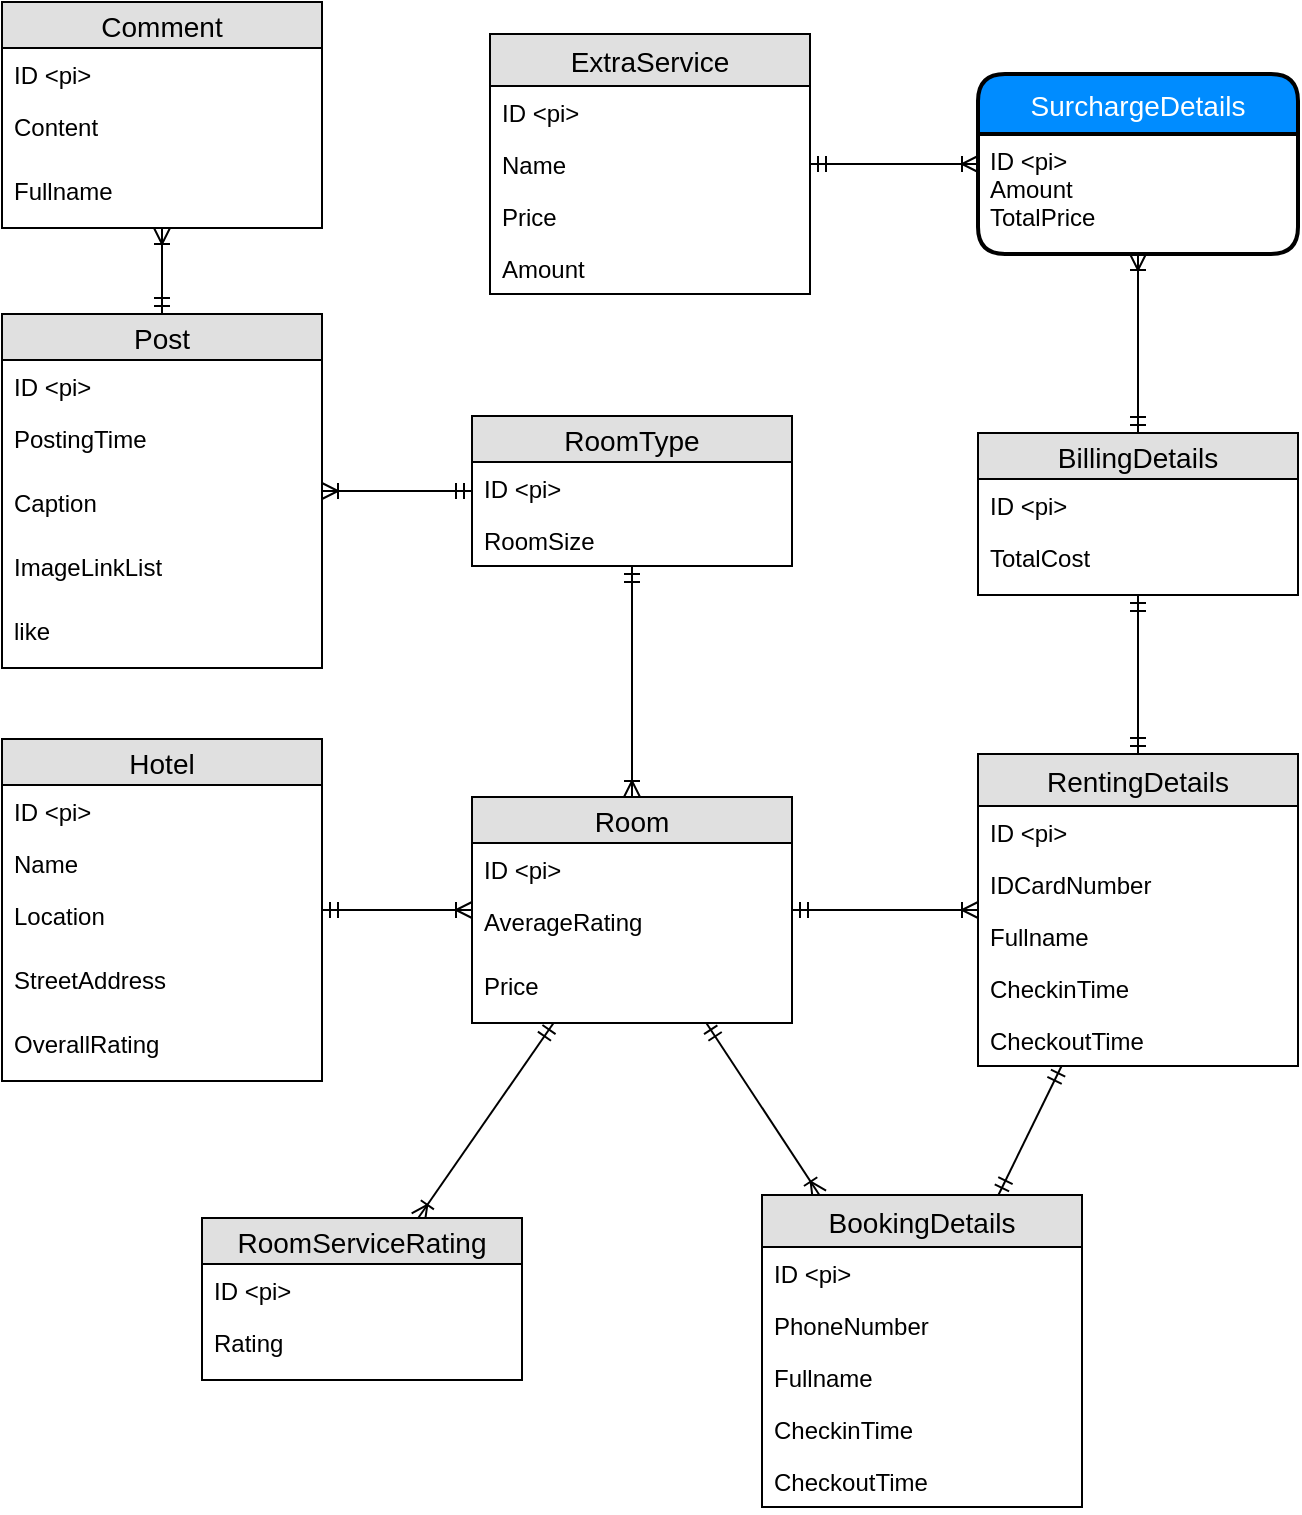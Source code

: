 <mxfile version="11.1.2" type="device"><diagram id="YQOrjujq_5rI3hVJkiRe" name="Page-1"><mxGraphModel dx="2249" dy="1884" grid="1" gridSize="10" guides="1" tooltips="1" connect="1" arrows="1" fold="1" page="1" pageScale="1" pageWidth="827" pageHeight="1169" math="0" shadow="0"><root><mxCell id="0"/><mxCell id="1" parent="0"/><mxCell id="HMpFRkQOSU1bXePTaPa--12" value="Hotel" style="swimlane;fontStyle=0;childLayout=stackLayout;horizontal=1;startSize=23;fillColor=#e0e0e0;horizontalStack=0;resizeParent=1;resizeParentMax=0;resizeLast=0;collapsible=1;marginBottom=0;swimlaneFillColor=#ffffff;align=center;fontSize=14;" parent="1" vertex="1"><mxGeometry x="-180" y="51.5" width="160" height="171" as="geometry"/></mxCell><mxCell id="HMpFRkQOSU1bXePTaPa--13" value="ID &lt;pi&gt;" style="text;strokeColor=none;fillColor=none;spacingLeft=4;spacingRight=4;overflow=hidden;rotatable=0;points=[[0,0.5],[1,0.5]];portConstraint=eastwest;fontSize=12;" parent="HMpFRkQOSU1bXePTaPa--12" vertex="1"><mxGeometry y="23" width="160" height="26" as="geometry"/></mxCell><mxCell id="HMpFRkQOSU1bXePTaPa--14" value="Name" style="text;strokeColor=none;fillColor=none;spacingLeft=4;spacingRight=4;overflow=hidden;rotatable=0;points=[[0,0.5],[1,0.5]];portConstraint=eastwest;fontSize=12;" parent="HMpFRkQOSU1bXePTaPa--12" vertex="1"><mxGeometry y="49" width="160" height="26" as="geometry"/></mxCell><mxCell id="HMpFRkQOSU1bXePTaPa--21" value="Location&#10;&#10;" style="text;strokeColor=none;fillColor=none;spacingLeft=4;spacingRight=4;overflow=hidden;rotatable=0;points=[[0,0.5],[1,0.5]];portConstraint=eastwest;fontSize=12;" parent="HMpFRkQOSU1bXePTaPa--12" vertex="1"><mxGeometry y="75" width="160" height="32" as="geometry"/></mxCell><mxCell id="HMpFRkQOSU1bXePTaPa--15" value="StreetAddress" style="text;strokeColor=none;fillColor=none;spacingLeft=4;spacingRight=4;overflow=hidden;rotatable=0;points=[[0,0.5],[1,0.5]];portConstraint=eastwest;fontSize=12;" parent="HMpFRkQOSU1bXePTaPa--12" vertex="1"><mxGeometry y="107" width="160" height="32" as="geometry"/></mxCell><mxCell id="HMpFRkQOSU1bXePTaPa--22" value="OverallRating" style="text;strokeColor=none;fillColor=none;spacingLeft=4;spacingRight=4;overflow=hidden;rotatable=0;points=[[0,0.5],[1,0.5]];portConstraint=eastwest;fontSize=12;" parent="HMpFRkQOSU1bXePTaPa--12" vertex="1"><mxGeometry y="139" width="160" height="32" as="geometry"/></mxCell><mxCell id="hRjlqVwi_vLr8v_Ms1hw-10" style="edgeStyle=orthogonalEdgeStyle;rounded=0;orthogonalLoop=1;jettySize=auto;html=1;startArrow=ERmandOne;startFill=0;endArrow=ERmandOne;endFill=0;" edge="1" parent="1" source="HMpFRkQOSU1bXePTaPa--17" target="hRjlqVwi_vLr8v_Ms1hw-1"><mxGeometry relative="1" as="geometry"/></mxCell><mxCell id="hRjlqVwi_vLr8v_Ms1hw-26" style="rounded=0;orthogonalLoop=1;jettySize=auto;html=1;startArrow=ERmandOne;startFill=0;endArrow=ERmandOne;endFill=0;" edge="1" parent="1" source="HMpFRkQOSU1bXePTaPa--17" target="hRjlqVwi_vLr8v_Ms1hw-20"><mxGeometry relative="1" as="geometry"/></mxCell><mxCell id="HMpFRkQOSU1bXePTaPa--17" value="RentingDetails" style="swimlane;fontStyle=0;childLayout=stackLayout;horizontal=1;startSize=26;fillColor=#e0e0e0;horizontalStack=0;resizeParent=1;resizeParentMax=0;resizeLast=0;collapsible=1;marginBottom=0;swimlaneFillColor=#ffffff;align=center;fontSize=14;" parent="1" vertex="1"><mxGeometry x="308" y="59" width="160" height="156" as="geometry"/></mxCell><mxCell id="HMpFRkQOSU1bXePTaPa--18" value="ID &lt;pi&gt;" style="text;strokeColor=none;fillColor=none;spacingLeft=4;spacingRight=4;overflow=hidden;rotatable=0;points=[[0,0.5],[1,0.5]];portConstraint=eastwest;fontSize=12;" parent="HMpFRkQOSU1bXePTaPa--17" vertex="1"><mxGeometry y="26" width="160" height="26" as="geometry"/></mxCell><mxCell id="hRjlqVwi_vLr8v_Ms1hw-9" value="IDCardNumber" style="text;strokeColor=none;fillColor=none;spacingLeft=4;spacingRight=4;overflow=hidden;rotatable=0;points=[[0,0.5],[1,0.5]];portConstraint=eastwest;fontSize=12;" vertex="1" parent="HMpFRkQOSU1bXePTaPa--17"><mxGeometry y="52" width="160" height="26" as="geometry"/></mxCell><mxCell id="HMpFRkQOSU1bXePTaPa--19" value="Fullname" style="text;strokeColor=none;fillColor=none;spacingLeft=4;spacingRight=4;overflow=hidden;rotatable=0;points=[[0,0.5],[1,0.5]];portConstraint=eastwest;fontSize=12;" parent="HMpFRkQOSU1bXePTaPa--17" vertex="1"><mxGeometry y="78" width="160" height="26" as="geometry"/></mxCell><mxCell id="HMpFRkQOSU1bXePTaPa--24" value="CheckinTime" style="text;strokeColor=none;fillColor=none;spacingLeft=4;spacingRight=4;overflow=hidden;rotatable=0;points=[[0,0.5],[1,0.5]];portConstraint=eastwest;fontSize=12;" parent="HMpFRkQOSU1bXePTaPa--17" vertex="1"><mxGeometry y="104" width="160" height="26" as="geometry"/></mxCell><mxCell id="HMpFRkQOSU1bXePTaPa--25" value="CheckoutTime" style="text;strokeColor=none;fillColor=none;spacingLeft=4;spacingRight=4;overflow=hidden;rotatable=0;points=[[0,0.5],[1,0.5]];portConstraint=eastwest;fontSize=12;" parent="HMpFRkQOSU1bXePTaPa--17" vertex="1"><mxGeometry y="130" width="160" height="26" as="geometry"/></mxCell><mxCell id="hRjlqVwi_vLr8v_Ms1hw-11" style="rounded=0;orthogonalLoop=1;jettySize=auto;html=1;startArrow=ERoneToMany;startFill=0;endArrow=ERmandOne;endFill=0;" edge="1" parent="1" source="HMpFRkQOSU1bXePTaPa--26" target="HMpFRkQOSU1bXePTaPa--34"><mxGeometry relative="1" as="geometry"/></mxCell><mxCell id="hRjlqVwi_vLr8v_Ms1hw-14" style="rounded=0;orthogonalLoop=1;jettySize=auto;html=1;startArrow=ERoneToMany;startFill=0;endArrow=ERmandOne;endFill=0;" edge="1" parent="1" source="HMpFRkQOSU1bXePTaPa--26" target="hRjlqVwi_vLr8v_Ms1hw-1"><mxGeometry relative="1" as="geometry"/></mxCell><mxCell id="HMpFRkQOSU1bXePTaPa--26" value="SurchargeDetails" style="swimlane;childLayout=stackLayout;horizontal=1;startSize=30;horizontalStack=0;fillColor=#008cff;fontColor=#FFFFFF;rounded=1;fontSize=14;fontStyle=0;strokeWidth=2;resizeParent=0;resizeLast=1;shadow=0;dashed=0;align=center;" parent="1" vertex="1"><mxGeometry x="308" y="-281" width="160" height="90" as="geometry"/></mxCell><mxCell id="HMpFRkQOSU1bXePTaPa--27" value="ID &lt;pi&gt;&#10;Amount&#10;TotalPrice" style="align=left;strokeColor=none;fillColor=none;spacingLeft=4;fontSize=12;verticalAlign=top;resizable=0;rotatable=0;part=1;" parent="HMpFRkQOSU1bXePTaPa--26" vertex="1"><mxGeometry y="30" width="160" height="60" as="geometry"/></mxCell><mxCell id="HMpFRkQOSU1bXePTaPa--28" value="Room" style="swimlane;fontStyle=0;childLayout=stackLayout;horizontal=1;startSize=23;fillColor=#e0e0e0;horizontalStack=0;resizeParent=1;resizeParentMax=0;resizeLast=0;collapsible=1;marginBottom=0;swimlaneFillColor=#ffffff;align=center;fontSize=14;" parent="1" vertex="1"><mxGeometry x="55" y="80.5" width="160" height="113" as="geometry"/></mxCell><mxCell id="HMpFRkQOSU1bXePTaPa--29" value="ID &lt;pi&gt;" style="text;strokeColor=none;fillColor=none;spacingLeft=4;spacingRight=4;overflow=hidden;rotatable=0;points=[[0,0.5],[1,0.5]];portConstraint=eastwest;fontSize=12;" parent="HMpFRkQOSU1bXePTaPa--28" vertex="1"><mxGeometry y="23" width="160" height="26" as="geometry"/></mxCell><mxCell id="HMpFRkQOSU1bXePTaPa--31" value="AverageRating" style="text;strokeColor=none;fillColor=none;spacingLeft=4;spacingRight=4;overflow=hidden;rotatable=0;points=[[0,0.5],[1,0.5]];portConstraint=eastwest;fontSize=12;" parent="HMpFRkQOSU1bXePTaPa--28" vertex="1"><mxGeometry y="49" width="160" height="32" as="geometry"/></mxCell><mxCell id="HMpFRkQOSU1bXePTaPa--50" value="Price" style="text;strokeColor=none;fillColor=none;spacingLeft=4;spacingRight=4;overflow=hidden;rotatable=0;points=[[0,0.5],[1,0.5]];portConstraint=eastwest;fontSize=12;" parent="HMpFRkQOSU1bXePTaPa--28" vertex="1"><mxGeometry y="81" width="160" height="32" as="geometry"/></mxCell><mxCell id="HMpFRkQOSU1bXePTaPa--34" value="ExtraService" style="swimlane;fontStyle=0;childLayout=stackLayout;horizontal=1;startSize=26;fillColor=#e0e0e0;horizontalStack=0;resizeParent=1;resizeParentMax=0;resizeLast=0;collapsible=1;marginBottom=0;swimlaneFillColor=#ffffff;align=center;fontSize=14;" parent="1" vertex="1"><mxGeometry x="64" y="-301" width="160" height="130" as="geometry"/></mxCell><mxCell id="HMpFRkQOSU1bXePTaPa--35" value="ID &lt;pi&gt;" style="text;strokeColor=none;fillColor=none;spacingLeft=4;spacingRight=4;overflow=hidden;rotatable=0;points=[[0,0.5],[1,0.5]];portConstraint=eastwest;fontSize=12;" parent="HMpFRkQOSU1bXePTaPa--34" vertex="1"><mxGeometry y="26" width="160" height="26" as="geometry"/></mxCell><mxCell id="HMpFRkQOSU1bXePTaPa--36" value="Name" style="text;strokeColor=none;fillColor=none;spacingLeft=4;spacingRight=4;overflow=hidden;rotatable=0;points=[[0,0.5],[1,0.5]];portConstraint=eastwest;fontSize=12;" parent="HMpFRkQOSU1bXePTaPa--34" vertex="1"><mxGeometry y="52" width="160" height="26" as="geometry"/></mxCell><mxCell id="HMpFRkQOSU1bXePTaPa--37" value="Price" style="text;strokeColor=none;fillColor=none;spacingLeft=4;spacingRight=4;overflow=hidden;rotatable=0;points=[[0,0.5],[1,0.5]];portConstraint=eastwest;fontSize=12;" parent="HMpFRkQOSU1bXePTaPa--34" vertex="1"><mxGeometry y="78" width="160" height="26" as="geometry"/></mxCell><mxCell id="HMpFRkQOSU1bXePTaPa--38" value="Amount" style="text;strokeColor=none;fillColor=none;spacingLeft=4;spacingRight=4;overflow=hidden;rotatable=0;points=[[0,0.5],[1,0.5]];portConstraint=eastwest;fontSize=12;" parent="HMpFRkQOSU1bXePTaPa--34" vertex="1"><mxGeometry y="104" width="160" height="26" as="geometry"/></mxCell><mxCell id="HMpFRkQOSU1bXePTaPa--46" value="RoomType" style="swimlane;fontStyle=0;childLayout=stackLayout;horizontal=1;startSize=23;fillColor=#e0e0e0;horizontalStack=0;resizeParent=1;resizeParentMax=0;resizeLast=0;collapsible=1;marginBottom=0;swimlaneFillColor=#ffffff;align=center;fontSize=14;" parent="1" vertex="1"><mxGeometry x="55" y="-110" width="160" height="75" as="geometry"/></mxCell><mxCell id="HMpFRkQOSU1bXePTaPa--47" value="ID &lt;pi&gt;" style="text;strokeColor=none;fillColor=none;spacingLeft=4;spacingRight=4;overflow=hidden;rotatable=0;points=[[0,0.5],[1,0.5]];portConstraint=eastwest;fontSize=12;" parent="HMpFRkQOSU1bXePTaPa--46" vertex="1"><mxGeometry y="23" width="160" height="26" as="geometry"/></mxCell><mxCell id="HMpFRkQOSU1bXePTaPa--48" value="RoomSize" style="text;strokeColor=none;fillColor=none;spacingLeft=4;spacingRight=4;overflow=hidden;rotatable=0;points=[[0,0.5],[1,0.5]];portConstraint=eastwest;fontSize=12;" parent="HMpFRkQOSU1bXePTaPa--46" vertex="1"><mxGeometry y="49" width="160" height="26" as="geometry"/></mxCell><mxCell id="HMpFRkQOSU1bXePTaPa--51" value="Post" style="swimlane;fontStyle=0;childLayout=stackLayout;horizontal=1;startSize=23;fillColor=#e0e0e0;horizontalStack=0;resizeParent=1;resizeParentMax=0;resizeLast=0;collapsible=1;marginBottom=0;swimlaneFillColor=#ffffff;align=center;fontSize=14;" parent="1" vertex="1"><mxGeometry x="-180" y="-161" width="160" height="177" as="geometry"/></mxCell><mxCell id="HMpFRkQOSU1bXePTaPa--52" value="ID &lt;pi&gt;" style="text;strokeColor=none;fillColor=none;spacingLeft=4;spacingRight=4;overflow=hidden;rotatable=0;points=[[0,0.5],[1,0.5]];portConstraint=eastwest;fontSize=12;" parent="HMpFRkQOSU1bXePTaPa--51" vertex="1"><mxGeometry y="23" width="160" height="26" as="geometry"/></mxCell><mxCell id="HMpFRkQOSU1bXePTaPa--53" value="PostingTime" style="text;strokeColor=none;fillColor=none;spacingLeft=4;spacingRight=4;overflow=hidden;rotatable=0;points=[[0,0.5],[1,0.5]];portConstraint=eastwest;fontSize=12;" parent="HMpFRkQOSU1bXePTaPa--51" vertex="1"><mxGeometry y="49" width="160" height="32" as="geometry"/></mxCell><mxCell id="HMpFRkQOSU1bXePTaPa--54" value="Caption" style="text;strokeColor=none;fillColor=none;spacingLeft=4;spacingRight=4;overflow=hidden;rotatable=0;points=[[0,0.5],[1,0.5]];portConstraint=eastwest;fontSize=12;" parent="HMpFRkQOSU1bXePTaPa--51" vertex="1"><mxGeometry y="81" width="160" height="32" as="geometry"/></mxCell><mxCell id="HMpFRkQOSU1bXePTaPa--55" value="ImageLinkList" style="text;strokeColor=none;fillColor=none;spacingLeft=4;spacingRight=4;overflow=hidden;rotatable=0;points=[[0,0.5],[1,0.5]];portConstraint=eastwest;fontSize=12;" parent="HMpFRkQOSU1bXePTaPa--51" vertex="1"><mxGeometry y="113" width="160" height="32" as="geometry"/></mxCell><mxCell id="HMpFRkQOSU1bXePTaPa--56" value="like" style="text;strokeColor=none;fillColor=none;spacingLeft=4;spacingRight=4;overflow=hidden;rotatable=0;points=[[0,0.5],[1,0.5]];portConstraint=eastwest;fontSize=12;" parent="HMpFRkQOSU1bXePTaPa--51" vertex="1"><mxGeometry y="145" width="160" height="32" as="geometry"/></mxCell><mxCell id="HMpFRkQOSU1bXePTaPa--57" value="Comment" style="swimlane;fontStyle=0;childLayout=stackLayout;horizontal=1;startSize=23;fillColor=#e0e0e0;horizontalStack=0;resizeParent=1;resizeParentMax=0;resizeLast=0;collapsible=1;marginBottom=0;swimlaneFillColor=#ffffff;align=center;fontSize=14;" parent="1" vertex="1"><mxGeometry x="-180" y="-317" width="160" height="113" as="geometry"/></mxCell><mxCell id="HMpFRkQOSU1bXePTaPa--58" value="ID &lt;pi&gt;" style="text;strokeColor=none;fillColor=none;spacingLeft=4;spacingRight=4;overflow=hidden;rotatable=0;points=[[0,0.5],[1,0.5]];portConstraint=eastwest;fontSize=12;" parent="HMpFRkQOSU1bXePTaPa--57" vertex="1"><mxGeometry y="23" width="160" height="26" as="geometry"/></mxCell><mxCell id="HMpFRkQOSU1bXePTaPa--59" value="Content" style="text;strokeColor=none;fillColor=none;spacingLeft=4;spacingRight=4;overflow=hidden;rotatable=0;points=[[0,0.5],[1,0.5]];portConstraint=eastwest;fontSize=12;" parent="HMpFRkQOSU1bXePTaPa--57" vertex="1"><mxGeometry y="49" width="160" height="32" as="geometry"/></mxCell><mxCell id="HMpFRkQOSU1bXePTaPa--60" value="Fullname" style="text;strokeColor=none;fillColor=none;spacingLeft=4;spacingRight=4;overflow=hidden;rotatable=0;points=[[0,0.5],[1,0.5]];portConstraint=eastwest;fontSize=12;" parent="HMpFRkQOSU1bXePTaPa--57" vertex="1"><mxGeometry y="81" width="160" height="32" as="geometry"/></mxCell><mxCell id="HMpFRkQOSU1bXePTaPa--69" value="" style="fontSize=12;html=1;endArrow=ERoneToMany;startArrow=ERmandOne;" parent="1" source="HMpFRkQOSU1bXePTaPa--46" target="HMpFRkQOSU1bXePTaPa--28" edge="1"><mxGeometry width="100" height="100" relative="1" as="geometry"><mxPoint x="100" y="830" as="sourcePoint"/><mxPoint x="200" y="730" as="targetPoint"/></mxGeometry></mxCell><mxCell id="HMpFRkQOSU1bXePTaPa--70" value="" style="fontSize=12;html=1;endArrow=ERoneToMany;startArrow=ERmandOne;" parent="1" source="HMpFRkQOSU1bXePTaPa--12" target="HMpFRkQOSU1bXePTaPa--28" edge="1"><mxGeometry width="100" height="100" relative="1" as="geometry"><mxPoint x="100" y="830" as="sourcePoint"/><mxPoint x="200" y="730" as="targetPoint"/></mxGeometry></mxCell><mxCell id="HMpFRkQOSU1bXePTaPa--79" value="" style="fontSize=12;html=1;endArrow=ERoneToMany;startArrow=ERmandOne;endFill=0;" parent="1" source="HMpFRkQOSU1bXePTaPa--28" target="HMpFRkQOSU1bXePTaPa--17" edge="1"><mxGeometry width="100" height="100" relative="1" as="geometry"><mxPoint x="100" y="940" as="sourcePoint"/><mxPoint x="200" y="840" as="targetPoint"/></mxGeometry></mxCell><mxCell id="HMpFRkQOSU1bXePTaPa--85" value="" style="fontSize=12;html=1;endArrow=ERoneToMany;startArrow=ERmandOne;" parent="1" source="HMpFRkQOSU1bXePTaPa--51" target="HMpFRkQOSU1bXePTaPa--57" edge="1"><mxGeometry width="100" height="100" relative="1" as="geometry"><mxPoint x="340" y="857.5" as="sourcePoint"/><mxPoint x="440" y="757.5" as="targetPoint"/></mxGeometry></mxCell><mxCell id="HMpFRkQOSU1bXePTaPa--86" value="" style="fontSize=12;html=1;endArrow=ERoneToMany;startArrow=ERmandOne;" parent="1" source="HMpFRkQOSU1bXePTaPa--46" target="HMpFRkQOSU1bXePTaPa--51" edge="1"><mxGeometry width="100" height="100" relative="1" as="geometry"><mxPoint x="80" y="990" as="sourcePoint"/><mxPoint x="180" y="890" as="targetPoint"/></mxGeometry></mxCell><mxCell id="hRjlqVwi_vLr8v_Ms1hw-1" value="BillingDetails" style="swimlane;fontStyle=0;childLayout=stackLayout;horizontal=1;startSize=23;fillColor=#e0e0e0;horizontalStack=0;resizeParent=1;resizeParentMax=0;resizeLast=0;collapsible=1;marginBottom=0;swimlaneFillColor=#ffffff;align=center;fontSize=14;" vertex="1" parent="1"><mxGeometry x="308" y="-101.5" width="160" height="81" as="geometry"/></mxCell><mxCell id="hRjlqVwi_vLr8v_Ms1hw-2" value="ID &lt;pi&gt;" style="text;strokeColor=none;fillColor=none;spacingLeft=4;spacingRight=4;overflow=hidden;rotatable=0;points=[[0,0.5],[1,0.5]];portConstraint=eastwest;fontSize=12;" vertex="1" parent="hRjlqVwi_vLr8v_Ms1hw-1"><mxGeometry y="23" width="160" height="26" as="geometry"/></mxCell><mxCell id="hRjlqVwi_vLr8v_Ms1hw-8" value="TotalCost" style="text;strokeColor=none;fillColor=none;spacingLeft=4;spacingRight=4;overflow=hidden;rotatable=0;points=[[0,0.5],[1,0.5]];portConstraint=eastwest;fontSize=12;" vertex="1" parent="hRjlqVwi_vLr8v_Ms1hw-1"><mxGeometry y="49" width="160" height="32" as="geometry"/></mxCell><mxCell id="hRjlqVwi_vLr8v_Ms1hw-19" style="rounded=0;orthogonalLoop=1;jettySize=auto;html=1;startArrow=ERoneToMany;startFill=0;endArrow=ERmandOne;endFill=0;" edge="1" parent="1" source="hRjlqVwi_vLr8v_Ms1hw-15" target="HMpFRkQOSU1bXePTaPa--28"><mxGeometry relative="1" as="geometry"/></mxCell><mxCell id="hRjlqVwi_vLr8v_Ms1hw-15" value="RoomServiceRating" style="swimlane;fontStyle=0;childLayout=stackLayout;horizontal=1;startSize=23;fillColor=#e0e0e0;horizontalStack=0;resizeParent=1;resizeParentMax=0;resizeLast=0;collapsible=1;marginBottom=0;swimlaneFillColor=#ffffff;align=center;fontSize=14;" vertex="1" parent="1"><mxGeometry x="-80" y="291" width="160" height="81" as="geometry"/></mxCell><mxCell id="hRjlqVwi_vLr8v_Ms1hw-16" value="ID &lt;pi&gt;" style="text;strokeColor=none;fillColor=none;spacingLeft=4;spacingRight=4;overflow=hidden;rotatable=0;points=[[0,0.5],[1,0.5]];portConstraint=eastwest;fontSize=12;" vertex="1" parent="hRjlqVwi_vLr8v_Ms1hw-15"><mxGeometry y="23" width="160" height="26" as="geometry"/></mxCell><mxCell id="hRjlqVwi_vLr8v_Ms1hw-17" value="Rating" style="text;strokeColor=none;fillColor=none;spacingLeft=4;spacingRight=4;overflow=hidden;rotatable=0;points=[[0,0.5],[1,0.5]];portConstraint=eastwest;fontSize=12;" vertex="1" parent="hRjlqVwi_vLr8v_Ms1hw-15"><mxGeometry y="49" width="160" height="32" as="geometry"/></mxCell><mxCell id="hRjlqVwi_vLr8v_Ms1hw-27" style="rounded=0;orthogonalLoop=1;jettySize=auto;html=1;startArrow=ERoneToMany;startFill=0;endArrow=ERmandOne;endFill=0;" edge="1" parent="1" source="hRjlqVwi_vLr8v_Ms1hw-20" target="HMpFRkQOSU1bXePTaPa--28"><mxGeometry relative="1" as="geometry"/></mxCell><mxCell id="hRjlqVwi_vLr8v_Ms1hw-20" value="BookingDetails" style="swimlane;fontStyle=0;childLayout=stackLayout;horizontal=1;startSize=26;fillColor=#e0e0e0;horizontalStack=0;resizeParent=1;resizeParentMax=0;resizeLast=0;collapsible=1;marginBottom=0;swimlaneFillColor=#ffffff;align=center;fontSize=14;" vertex="1" parent="1"><mxGeometry x="200" y="279.5" width="160" height="156" as="geometry"/></mxCell><mxCell id="hRjlqVwi_vLr8v_Ms1hw-21" value="ID &lt;pi&gt;" style="text;strokeColor=none;fillColor=none;spacingLeft=4;spacingRight=4;overflow=hidden;rotatable=0;points=[[0,0.5],[1,0.5]];portConstraint=eastwest;fontSize=12;" vertex="1" parent="hRjlqVwi_vLr8v_Ms1hw-20"><mxGeometry y="26" width="160" height="26" as="geometry"/></mxCell><mxCell id="hRjlqVwi_vLr8v_Ms1hw-22" value="PhoneNumber" style="text;strokeColor=none;fillColor=none;spacingLeft=4;spacingRight=4;overflow=hidden;rotatable=0;points=[[0,0.5],[1,0.5]];portConstraint=eastwest;fontSize=12;" vertex="1" parent="hRjlqVwi_vLr8v_Ms1hw-20"><mxGeometry y="52" width="160" height="26" as="geometry"/></mxCell><mxCell id="hRjlqVwi_vLr8v_Ms1hw-23" value="Fullname" style="text;strokeColor=none;fillColor=none;spacingLeft=4;spacingRight=4;overflow=hidden;rotatable=0;points=[[0,0.5],[1,0.5]];portConstraint=eastwest;fontSize=12;" vertex="1" parent="hRjlqVwi_vLr8v_Ms1hw-20"><mxGeometry y="78" width="160" height="26" as="geometry"/></mxCell><mxCell id="hRjlqVwi_vLr8v_Ms1hw-24" value="CheckinTime" style="text;strokeColor=none;fillColor=none;spacingLeft=4;spacingRight=4;overflow=hidden;rotatable=0;points=[[0,0.5],[1,0.5]];portConstraint=eastwest;fontSize=12;" vertex="1" parent="hRjlqVwi_vLr8v_Ms1hw-20"><mxGeometry y="104" width="160" height="26" as="geometry"/></mxCell><mxCell id="hRjlqVwi_vLr8v_Ms1hw-25" value="CheckoutTime" style="text;strokeColor=none;fillColor=none;spacingLeft=4;spacingRight=4;overflow=hidden;rotatable=0;points=[[0,0.5],[1,0.5]];portConstraint=eastwest;fontSize=12;" vertex="1" parent="hRjlqVwi_vLr8v_Ms1hw-20"><mxGeometry y="130" width="160" height="26" as="geometry"/></mxCell></root></mxGraphModel></diagram></mxfile>